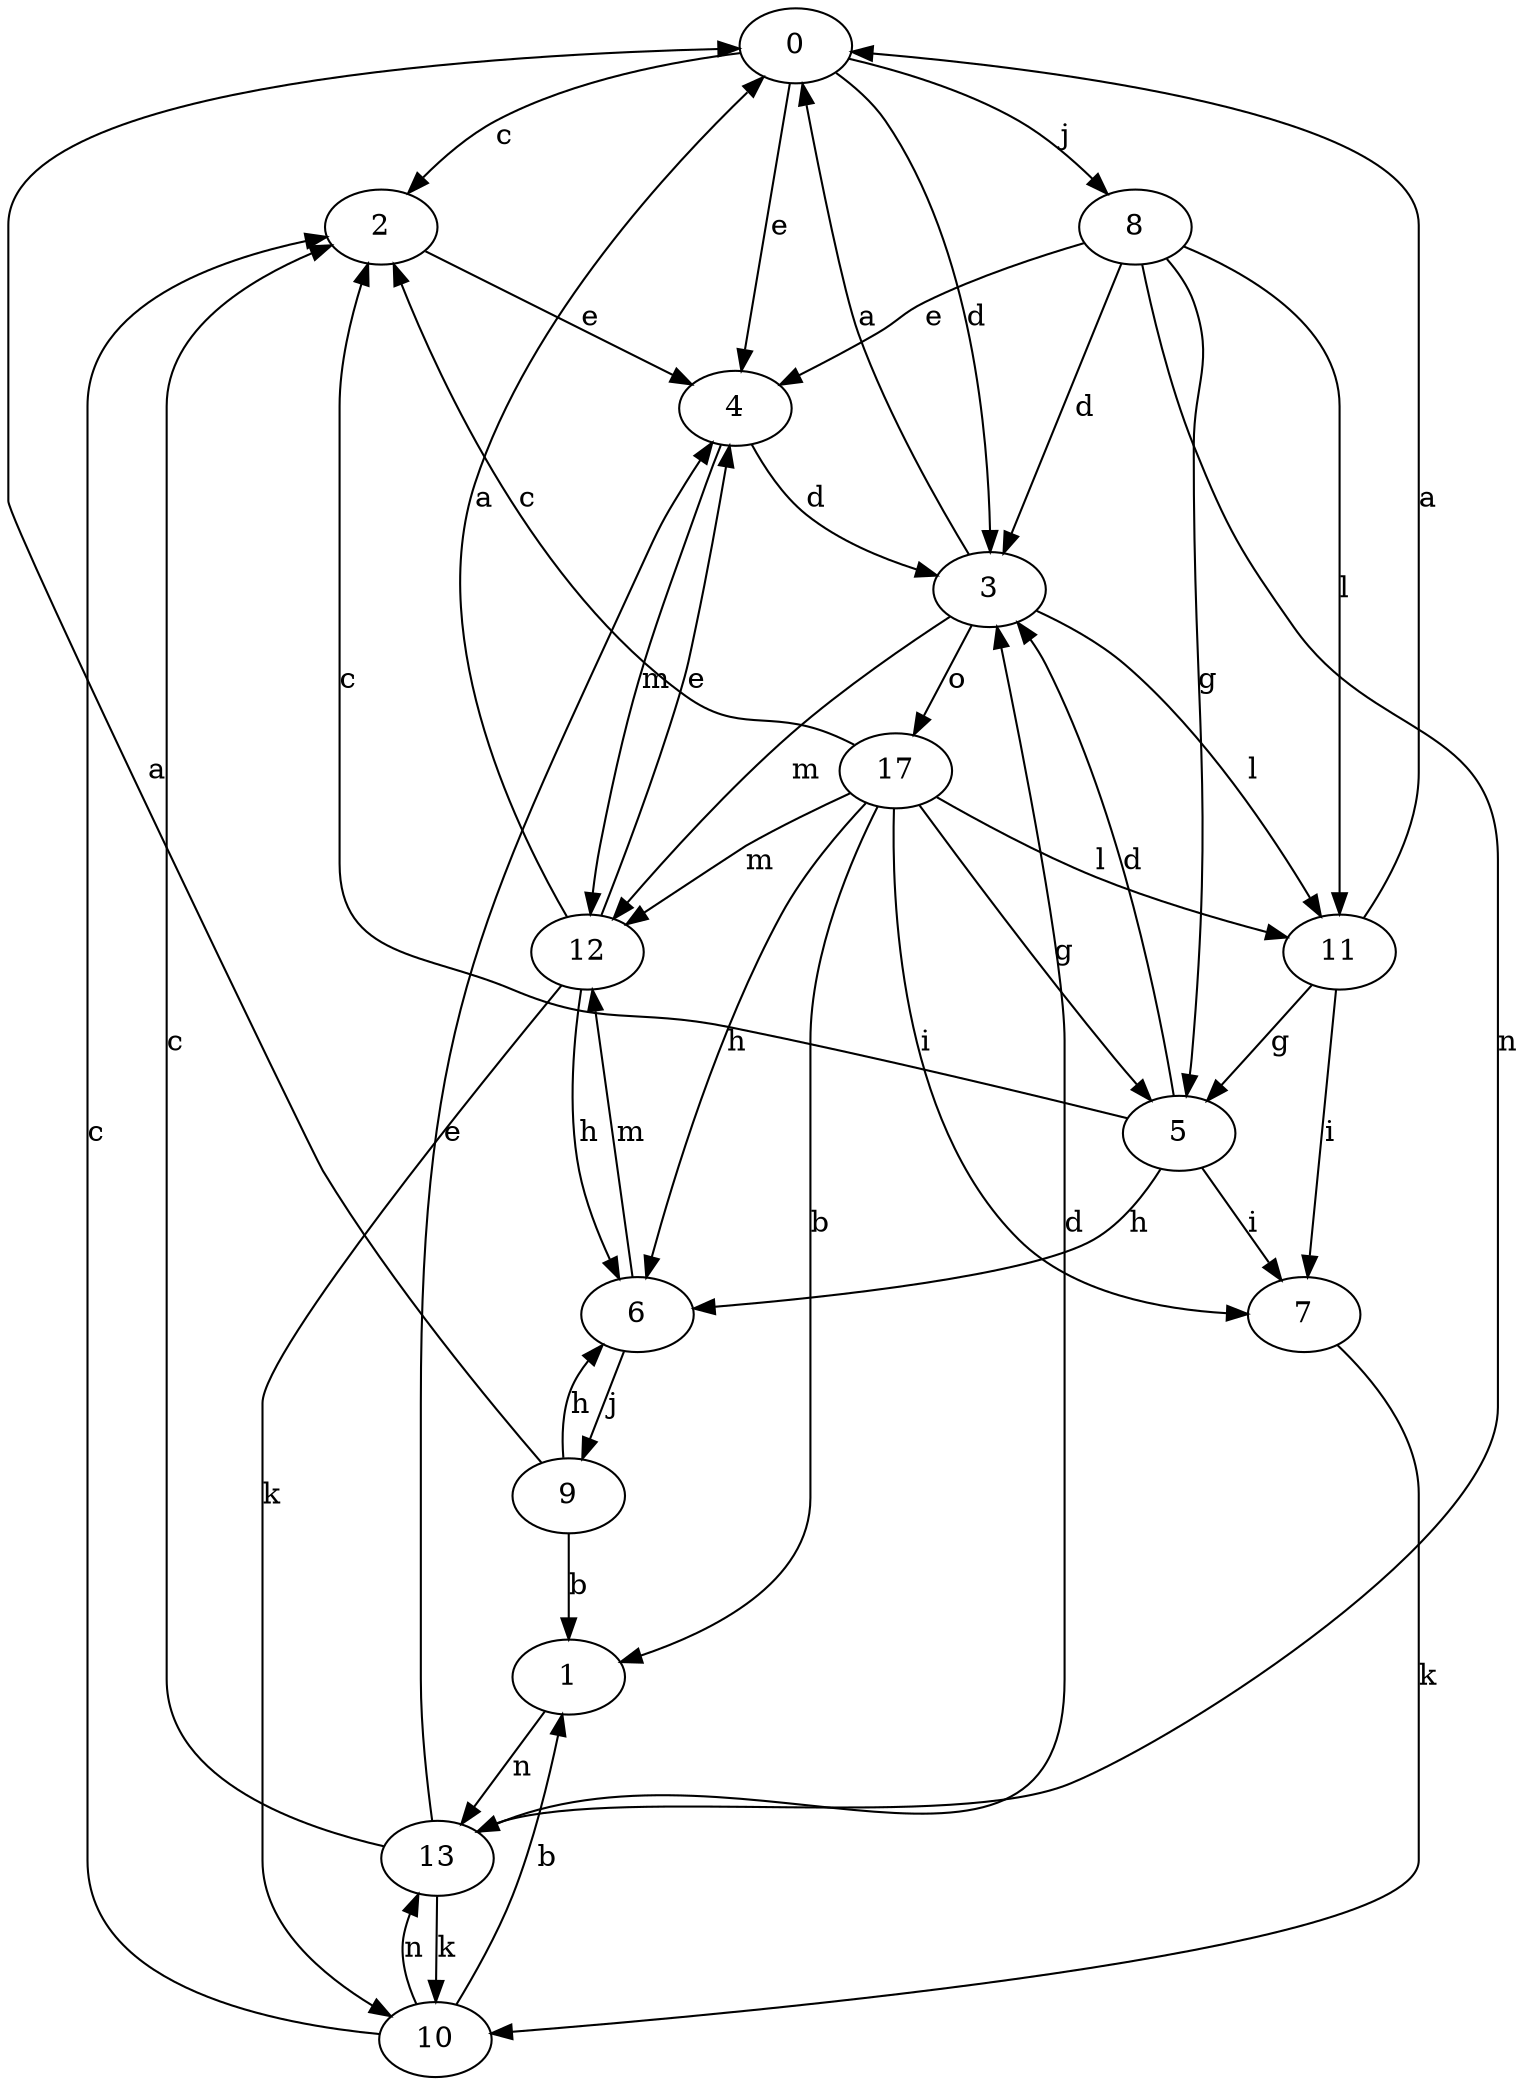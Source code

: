 strict digraph  {
0;
1;
2;
3;
4;
5;
6;
7;
8;
9;
10;
11;
12;
13;
17;
0 -> 2  [label=c];
0 -> 3  [label=d];
0 -> 4  [label=e];
0 -> 8  [label=j];
1 -> 13  [label=n];
2 -> 4  [label=e];
3 -> 0  [label=a];
3 -> 11  [label=l];
3 -> 12  [label=m];
3 -> 17  [label=o];
4 -> 3  [label=d];
4 -> 12  [label=m];
5 -> 2  [label=c];
5 -> 3  [label=d];
5 -> 6  [label=h];
5 -> 7  [label=i];
6 -> 9  [label=j];
6 -> 12  [label=m];
7 -> 10  [label=k];
8 -> 3  [label=d];
8 -> 4  [label=e];
8 -> 5  [label=g];
8 -> 11  [label=l];
8 -> 13  [label=n];
9 -> 0  [label=a];
9 -> 1  [label=b];
9 -> 6  [label=h];
10 -> 1  [label=b];
10 -> 2  [label=c];
10 -> 13  [label=n];
11 -> 0  [label=a];
11 -> 5  [label=g];
11 -> 7  [label=i];
12 -> 0  [label=a];
12 -> 4  [label=e];
12 -> 6  [label=h];
12 -> 10  [label=k];
13 -> 2  [label=c];
13 -> 3  [label=d];
13 -> 4  [label=e];
13 -> 10  [label=k];
17 -> 1  [label=b];
17 -> 2  [label=c];
17 -> 5  [label=g];
17 -> 6  [label=h];
17 -> 7  [label=i];
17 -> 11  [label=l];
17 -> 12  [label=m];
}
